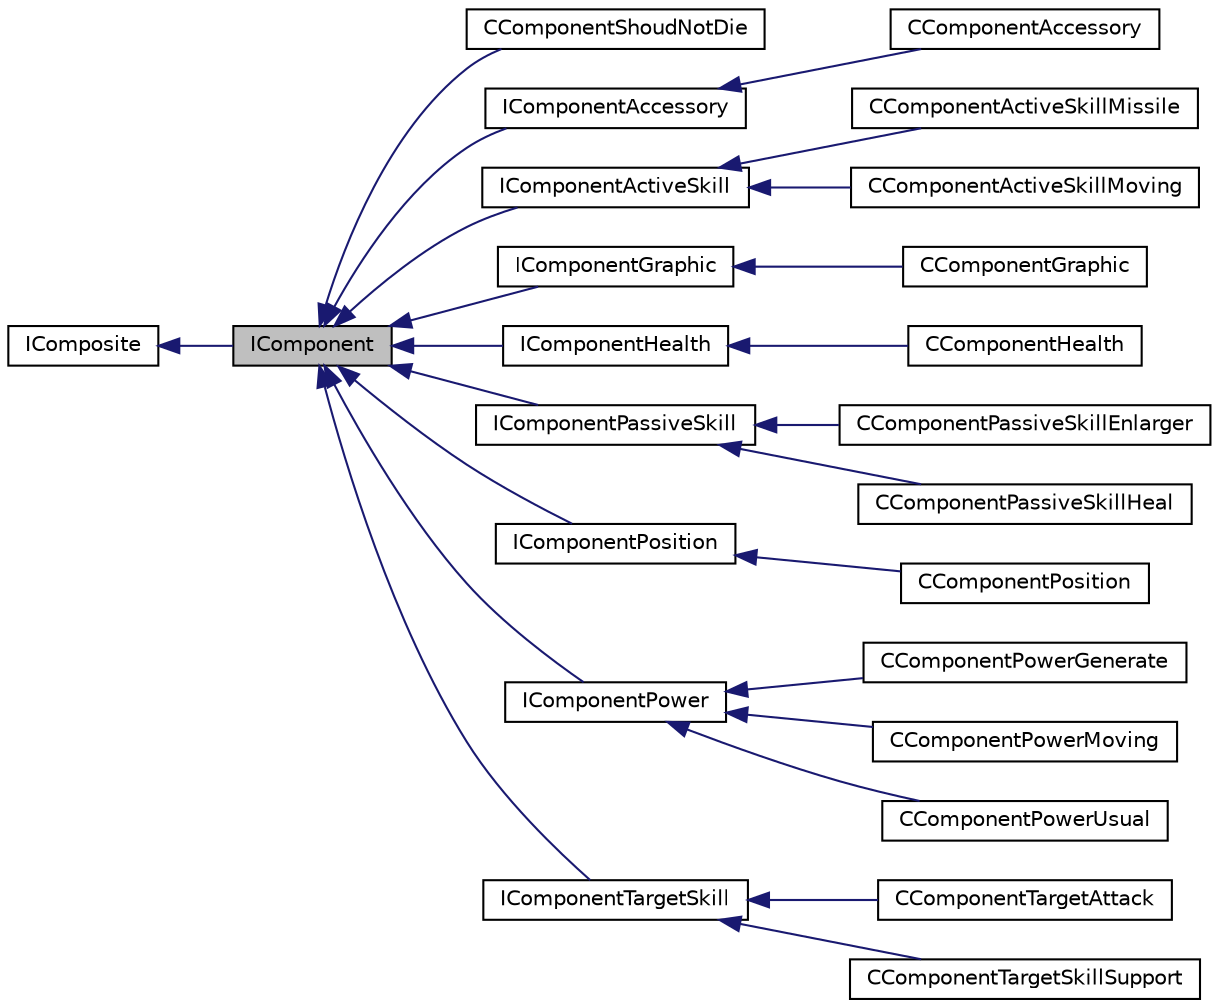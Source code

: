 digraph "IComponent"
{
  edge [fontname="Helvetica",fontsize="10",labelfontname="Helvetica",labelfontsize="10"];
  node [fontname="Helvetica",fontsize="10",shape=record];
  rankdir="LR";
  Node1 [label="IComponent",height=0.2,width=0.4,color="black", fillcolor="grey75", style="filled", fontcolor="black"];
  Node2 -> Node1 [dir="back",color="midnightblue",fontsize="10",style="solid",fontname="Helvetica"];
  Node2 [label="IComposite",height=0.2,width=0.4,color="black", fillcolor="white", style="filled",URL="$classIComposite.html",tooltip="Класс IComposite Объекты Game, Player, Point, Tower, Component являются наследниками компоновщика..."];
  Node1 -> Node3 [dir="back",color="midnightblue",fontsize="10",style="solid",fontname="Helvetica"];
  Node3 [label="CComponentShoudNotDie",height=0.2,width=0.4,color="black", fillcolor="white", style="filled",URL="$classCComponentShoudNotDie.html",tooltip="Компонента, отвечающая за то, что если эта башня умрет - игрок проиграет "];
  Node1 -> Node4 [dir="back",color="midnightblue",fontsize="10",style="solid",fontname="Helvetica"];
  Node4 [label="IComponentAccessory",height=0.2,width=0.4,color="black", fillcolor="white", style="filled",URL="$classIComponentAccessory.html",tooltip="Интерфейс компоненты принадлежности "];
  Node4 -> Node5 [dir="back",color="midnightblue",fontsize="10",style="solid",fontname="Helvetica"];
  Node5 [label="CComponentAccessory",height=0.2,width=0.4,color="black", fillcolor="white", style="filled",URL="$classCComponentAccessory.html",tooltip="Реализация интерфейса компоненты принадлежности "];
  Node1 -> Node6 [dir="back",color="midnightblue",fontsize="10",style="solid",fontname="Helvetica"];
  Node6 [label="IComponentActiveSkill",height=0.2,width=0.4,color="black", fillcolor="white", style="filled",URL="$classIComponentActiveSkill.html",tooltip="Интерфейс компоненты активной способности "];
  Node6 -> Node7 [dir="back",color="midnightblue",fontsize="10",style="solid",fontname="Helvetica"];
  Node7 [label="CComponentActiveSkillMissile",height=0.2,width=0.4,color="black", fillcolor="white", style="filled",URL="$classCComponentActiveSkillMissile.html",tooltip="Реализация интерфейса компоненты активной способности, являющийся ракетой "];
  Node6 -> Node8 [dir="back",color="midnightblue",fontsize="10",style="solid",fontname="Helvetica"];
  Node8 [label="CComponentActiveSkillMoving",height=0.2,width=0.4,color="black", fillcolor="white", style="filled",URL="$classCComponentActiveSkillMoving.html",tooltip="Реализация интерфейса компоненты активной способности передвижение "];
  Node1 -> Node9 [dir="back",color="midnightblue",fontsize="10",style="solid",fontname="Helvetica"];
  Node9 [label="IComponentGraphic",height=0.2,width=0.4,color="black", fillcolor="white", style="filled",URL="$classIComponentGraphic.html",tooltip="Интерфейс компоненты графики "];
  Node9 -> Node10 [dir="back",color="midnightblue",fontsize="10",style="solid",fontname="Helvetica"];
  Node10 [label="CComponentGraphic",height=0.2,width=0.4,color="black", fillcolor="white", style="filled",URL="$classCComponentGraphic.html",tooltip="Реализация интерфейса компоненты графики "];
  Node1 -> Node11 [dir="back",color="midnightblue",fontsize="10",style="solid",fontname="Helvetica"];
  Node11 [label="IComponentHealth",height=0.2,width=0.4,color="black", fillcolor="white", style="filled",URL="$classIComponentHealth.html",tooltip="Интерфейс компоненты здоровья "];
  Node11 -> Node12 [dir="back",color="midnightblue",fontsize="10",style="solid",fontname="Helvetica"];
  Node12 [label="CComponentHealth",height=0.2,width=0.4,color="black", fillcolor="white", style="filled",URL="$classCComponentHealth.html",tooltip="Реализация интерфейса компоненты здоровья "];
  Node1 -> Node13 [dir="back",color="midnightblue",fontsize="10",style="solid",fontname="Helvetica"];
  Node13 [label="IComponentPassiveSkill",height=0.2,width=0.4,color="black", fillcolor="white", style="filled",URL="$classIComponentPassiveSkill.html",tooltip="Интерфейс компоненты пассивной способности "];
  Node13 -> Node14 [dir="back",color="midnightblue",fontsize="10",style="solid",fontname="Helvetica"];
  Node14 [label="CComponentPassiveSkillEnlarger",height=0.2,width=0.4,color="black", fillcolor="white", style="filled",URL="$classCComponentPassiveSkillEnlarger.html",tooltip="Реализация интерфейса компоненты пассивной способности добычи ресурсов "];
  Node13 -> Node15 [dir="back",color="midnightblue",fontsize="10",style="solid",fontname="Helvetica"];
  Node15 [label="CComponentPassiveSkillHeal",height=0.2,width=0.4,color="black", fillcolor="white", style="filled",URL="$classCComponentPassiveSkillHeal.html",tooltip="Реализация интерфейса компоненты пассивной способности лечения "];
  Node1 -> Node16 [dir="back",color="midnightblue",fontsize="10",style="solid",fontname="Helvetica"];
  Node16 [label="IComponentPosition",height=0.2,width=0.4,color="black", fillcolor="white", style="filled",URL="$classIComponentPosition.html",tooltip="Интерфейс компоненты позиции "];
  Node16 -> Node17 [dir="back",color="midnightblue",fontsize="10",style="solid",fontname="Helvetica"];
  Node17 [label="CComponentPosition",height=0.2,width=0.4,color="black", fillcolor="white", style="filled",URL="$classCComponentPosition.html",tooltip="Реализация интерфейса компоненты позиции "];
  Node1 -> Node18 [dir="back",color="midnightblue",fontsize="10",style="solid",fontname="Helvetica"];
  Node18 [label="IComponentPower",height=0.2,width=0.4,color="black", fillcolor="white", style="filled",URL="$classIComponentPower.html",tooltip="Интерфейс компоненты эненргии "];
  Node18 -> Node19 [dir="back",color="midnightblue",fontsize="10",style="solid",fontname="Helvetica"];
  Node19 [label="CComponentPowerGenerate",height=0.2,width=0.4,color="black", fillcolor="white", style="filled",URL="$classCComponentPowerGenerate.html",tooltip="Реализация интерфейса компоненты энергии для генерирующей башни "];
  Node18 -> Node20 [dir="back",color="midnightblue",fontsize="10",style="solid",fontname="Helvetica"];
  Node20 [label="CComponentPowerMoving",height=0.2,width=0.4,color="black", fillcolor="white", style="filled",URL="$classCComponentPowerMoving.html",tooltip="Реализация интерфейса компоненты энергии для передвигающейся башни "];
  Node18 -> Node21 [dir="back",color="midnightblue",fontsize="10",style="solid",fontname="Helvetica"];
  Node21 [label="CComponentPowerUsual",height=0.2,width=0.4,color="black", fillcolor="white", style="filled",URL="$classCComponentPowerUsual.html",tooltip="Реализация интерфейса компоненты энергии в общем случае "];
  Node1 -> Node22 [dir="back",color="midnightblue",fontsize="10",style="solid",fontname="Helvetica"];
  Node22 [label="IComponentTargetSkill",height=0.2,width=0.4,color="black", fillcolor="white", style="filled",URL="$classIComponentTargetSkill.html",tooltip="Интерфейс компоненты направленной способности "];
  Node22 -> Node23 [dir="back",color="midnightblue",fontsize="10",style="solid",fontname="Helvetica"];
  Node23 [label="CComponentTargetAttack",height=0.2,width=0.4,color="black", fillcolor="white", style="filled",URL="$classCComponentTargetAttack.html",tooltip="Реализация интерфейса компоненты атаки "];
  Node22 -> Node24 [dir="back",color="midnightblue",fontsize="10",style="solid",fontname="Helvetica"];
  Node24 [label="CComponentTargetSkillSupport",height=0.2,width=0.4,color="black", fillcolor="white", style="filled",URL="$classCComponentTargetSkillSupport.html",tooltip="Реализация интерфейса компоненты направленной способности поддержка "];
}
